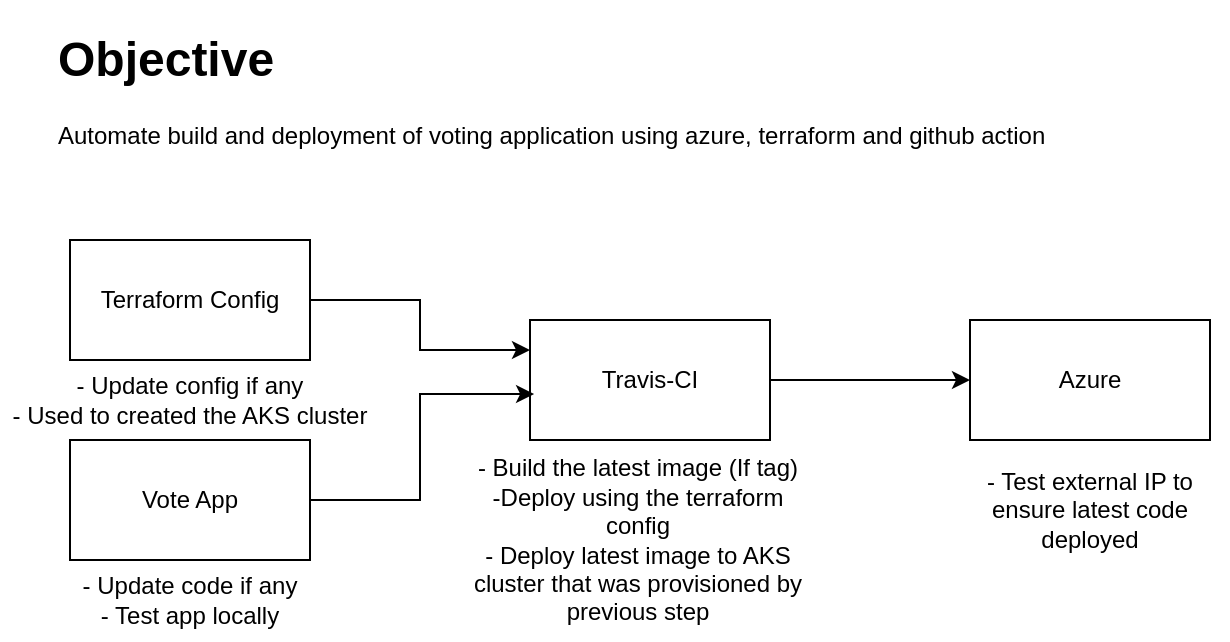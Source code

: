 <mxfile version="14.9.3" type="device"><diagram id="tYAGM7OhpXnlJ0ZJiqUO" name="Page-1"><mxGraphModel dx="1146" dy="526" grid="1" gridSize="10" guides="1" tooltips="1" connect="1" arrows="1" fold="1" page="1" pageScale="1" pageWidth="827" pageHeight="1169" math="0" shadow="0"><root><mxCell id="0"/><mxCell id="1" parent="0"/><mxCell id="ew6vk2V6Vxa4FsZ_D2eC-3" value="&lt;h1&gt;Objective&lt;/h1&gt;&lt;p&gt;Automate build and deployment of voting application using azure, terraform and github action&lt;/p&gt;" style="text;html=1;strokeColor=none;fillColor=none;spacing=5;spacingTop=-20;whiteSpace=wrap;overflow=hidden;rounded=0;" parent="1" vertex="1"><mxGeometry x="119" y="80" width="590" height="80" as="geometry"/></mxCell><mxCell id="ew6vk2V6Vxa4FsZ_D2eC-9" style="edgeStyle=orthogonalEdgeStyle;rounded=0;orthogonalLoop=1;jettySize=auto;html=1;" parent="1" source="ew6vk2V6Vxa4FsZ_D2eC-5" target="ew6vk2V6Vxa4FsZ_D2eC-6" edge="1"><mxGeometry relative="1" as="geometry"/></mxCell><mxCell id="ew6vk2V6Vxa4FsZ_D2eC-5" value="Travis-CI" style="rounded=0;whiteSpace=wrap;html=1;" parent="1" vertex="1"><mxGeometry x="360" y="230" width="120" height="60" as="geometry"/></mxCell><mxCell id="ew6vk2V6Vxa4FsZ_D2eC-6" value="Azure" style="rounded=0;whiteSpace=wrap;html=1;" parent="1" vertex="1"><mxGeometry x="580" y="230" width="120" height="60" as="geometry"/></mxCell><mxCell id="ew6vk2V6Vxa4FsZ_D2eC-14" value="- Build the latest image (If tag)&lt;br&gt;-Deploy using the terraform config&lt;br&gt;- Deploy latest image to AKS cluster that was provisioned by previous step" style="text;html=1;strokeColor=none;fillColor=none;align=center;verticalAlign=middle;whiteSpace=wrap;rounded=0;" parent="1" vertex="1"><mxGeometry x="329" y="290" width="170" height="100" as="geometry"/></mxCell><mxCell id="ew6vk2V6Vxa4FsZ_D2eC-15" value="- Test external IP to ensure latest code deployed" style="text;html=1;strokeColor=none;fillColor=none;align=center;verticalAlign=middle;whiteSpace=wrap;rounded=0;" parent="1" vertex="1"><mxGeometry x="580" y="290" width="120" height="70" as="geometry"/></mxCell><mxCell id="iNK6aew3MtYWvedq8PSE-4" style="edgeStyle=orthogonalEdgeStyle;rounded=0;orthogonalLoop=1;jettySize=auto;html=1;entryX=0;entryY=0.25;entryDx=0;entryDy=0;" parent="1" source="iNK6aew3MtYWvedq8PSE-3" target="ew6vk2V6Vxa4FsZ_D2eC-5" edge="1"><mxGeometry relative="1" as="geometry"/></mxCell><mxCell id="iNK6aew3MtYWvedq8PSE-3" value="Terraform Config" style="rounded=0;whiteSpace=wrap;html=1;" parent="1" vertex="1"><mxGeometry x="130" y="190" width="120" height="60" as="geometry"/></mxCell><mxCell id="iNK6aew3MtYWvedq8PSE-6" style="edgeStyle=orthogonalEdgeStyle;rounded=0;orthogonalLoop=1;jettySize=auto;html=1;entryX=0.017;entryY=0.617;entryDx=0;entryDy=0;entryPerimeter=0;" parent="1" source="iNK6aew3MtYWvedq8PSE-5" target="ew6vk2V6Vxa4FsZ_D2eC-5" edge="1"><mxGeometry relative="1" as="geometry"/></mxCell><mxCell id="iNK6aew3MtYWvedq8PSE-5" value="Vote App" style="rounded=0;whiteSpace=wrap;html=1;" parent="1" vertex="1"><mxGeometry x="130" y="290" width="120" height="60" as="geometry"/></mxCell><mxCell id="iNK6aew3MtYWvedq8PSE-7" value="- Update code if any&lt;br&gt;- Test app locally" style="text;html=1;strokeColor=none;fillColor=none;align=center;verticalAlign=middle;whiteSpace=wrap;rounded=0;" parent="1" vertex="1"><mxGeometry x="105" y="350" width="170" height="40" as="geometry"/></mxCell><mxCell id="iNK6aew3MtYWvedq8PSE-9" value="- Update config if any&lt;br&gt;- Used to created the AKS cluster" style="text;html=1;strokeColor=none;fillColor=none;align=center;verticalAlign=middle;whiteSpace=wrap;rounded=0;" parent="1" vertex="1"><mxGeometry x="95" y="250" width="190" height="40" as="geometry"/></mxCell></root></mxGraphModel></diagram></mxfile>